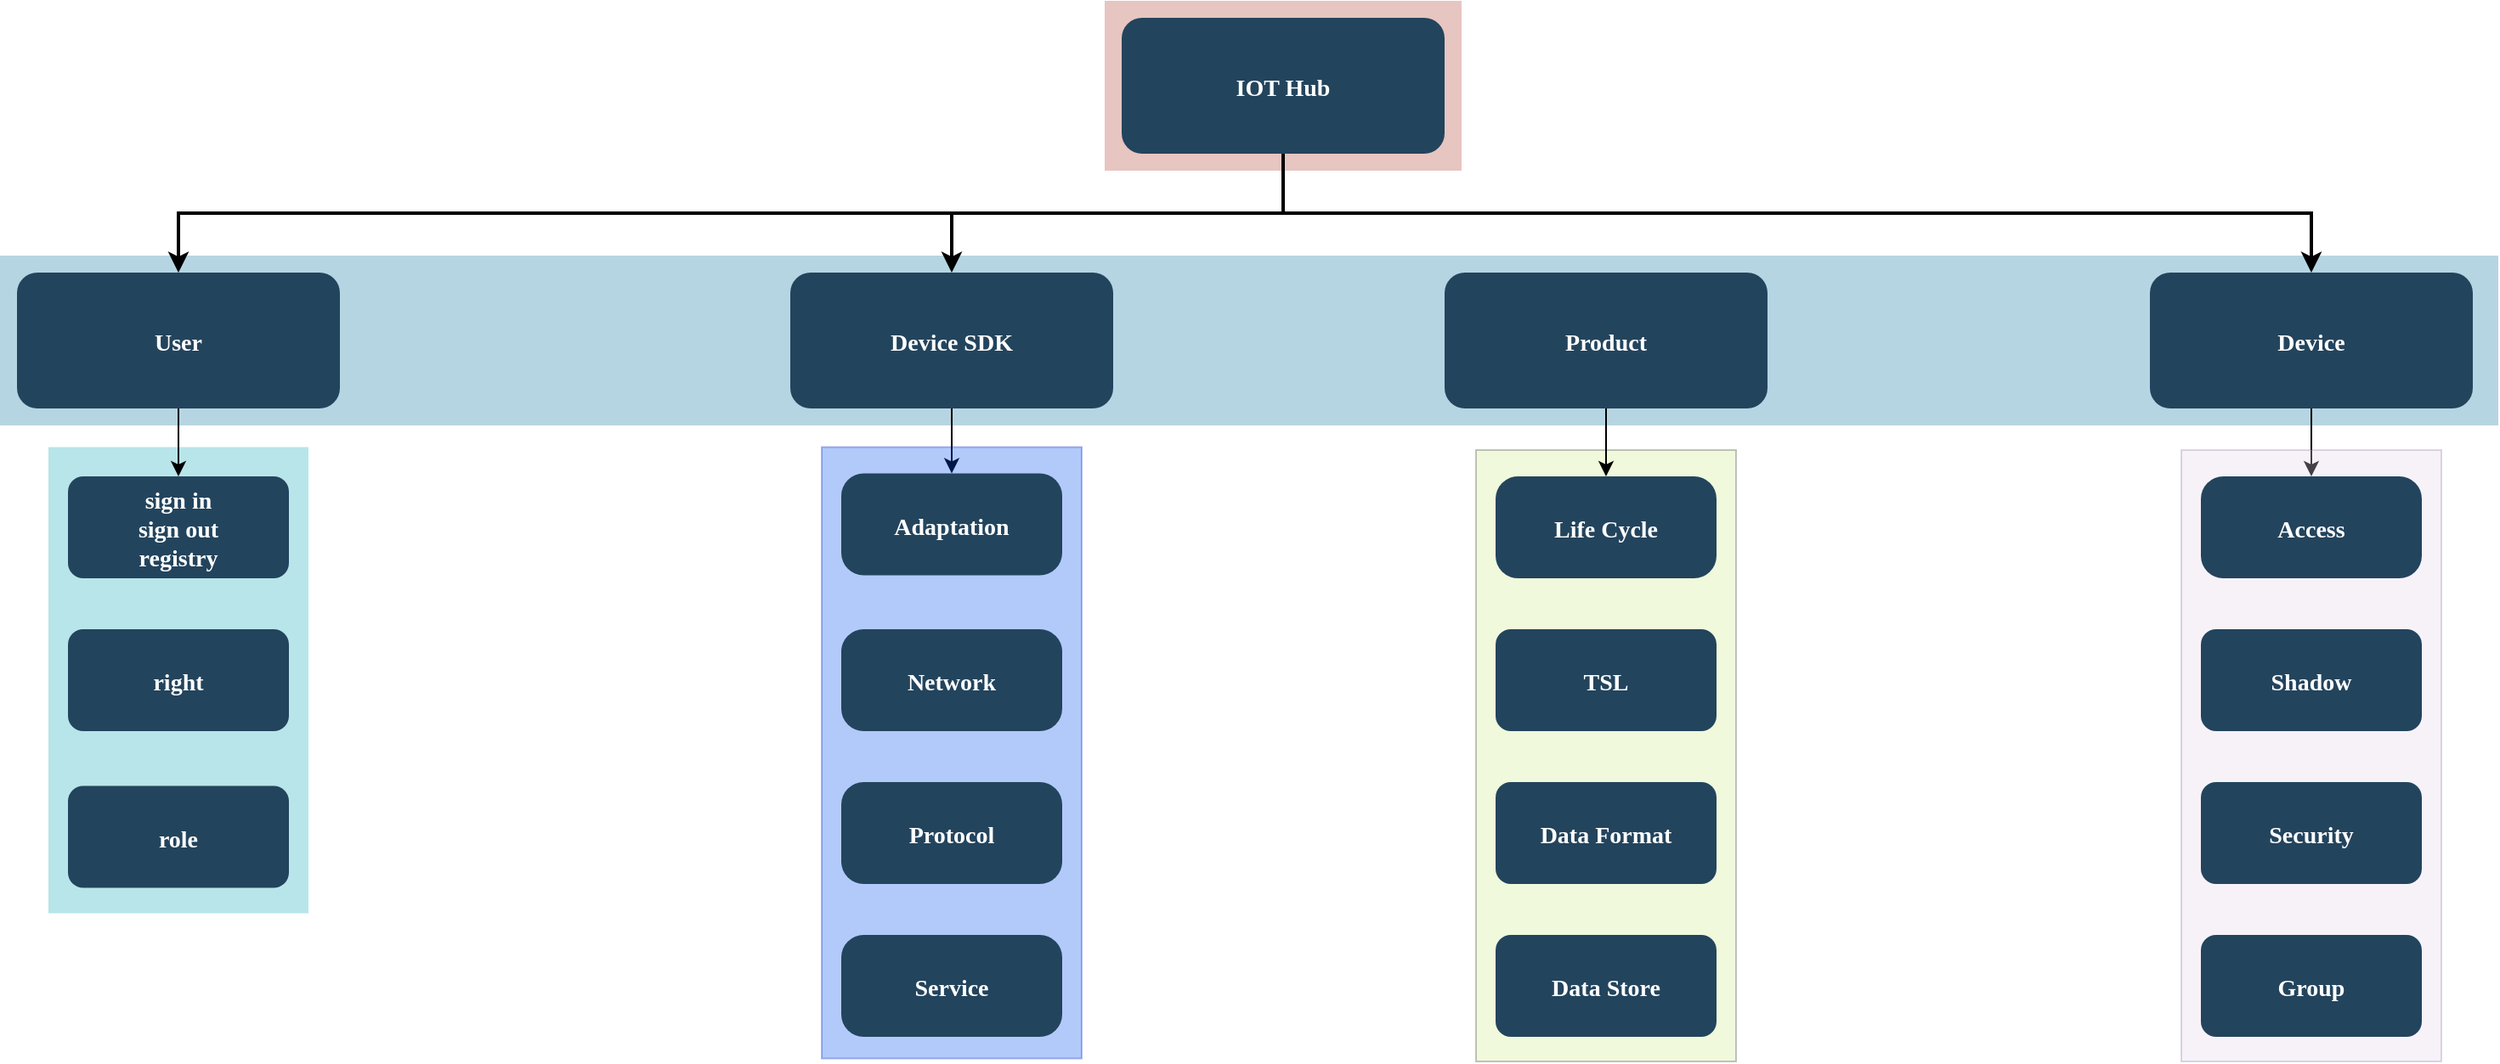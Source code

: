 <mxfile version="14.0.3" type="github">
  <diagram name="Page-1" id="2c0d36ab-eaac-3732-788b-9136903baeff">
    <mxGraphModel dx="1426" dy="713" grid="1" gridSize="10" guides="1" tooltips="1" connect="1" arrows="1" fold="1" page="1" pageScale="1.5" pageWidth="1169" pageHeight="827" background="#ffffff" math="0" shadow="0">
      <root>
        <mxCell id="0" />
        <mxCell id="1" parent="0" />
        <mxCell id="ZKz33Qd9J1jhkxHCTyg4-144" value="" style="fillColor=#cdeb8b;opacity=30;strokeColor=#36393d;" parent="1" vertex="1">
          <mxGeometry x="965.5" y="440" width="153" height="360" as="geometry" />
        </mxCell>
        <mxCell id="123" value="" style="fillColor=#AE4132;strokeColor=none;opacity=30;" parent="1" vertex="1">
          <mxGeometry x="747" y="175.5" width="210" height="100.0" as="geometry" />
        </mxCell>
        <mxCell id="122" value="" style="fillColor=#10739E;strokeColor=none;opacity=30;" parent="1" vertex="1">
          <mxGeometry x="97" y="325.5" width="1470" height="100.0" as="geometry" />
        </mxCell>
        <mxCell id="108" value="" style="fillColor=#12AAB5;strokeColor=none;opacity=30;" parent="1" vertex="1">
          <mxGeometry x="125.5" y="438.25" width="153" height="274.5" as="geometry" />
        </mxCell>
        <mxCell id="2" value="IOT Hub" style="rounded=1;fillColor=#23445D;gradientColor=none;strokeColor=none;fontColor=#FFFFFF;fontStyle=1;fontFamily=Tahoma;fontSize=14" parent="1" vertex="1">
          <mxGeometry x="757" y="185.5" width="190" height="80" as="geometry" />
        </mxCell>
        <mxCell id="ZKz33Qd9J1jhkxHCTyg4-154" value="" style="edgeStyle=orthogonalEdgeStyle;rounded=0;orthogonalLoop=1;jettySize=auto;html=1;" parent="1" source="4" target="ZKz33Qd9J1jhkxHCTyg4-150" edge="1">
          <mxGeometry relative="1" as="geometry" />
        </mxCell>
        <mxCell id="4" value="Device" style="rounded=1;fillColor=#23445D;gradientColor=none;strokeColor=none;fontColor=#FFFFFF;fontStyle=1;fontFamily=Tahoma;fontSize=14" parent="1" vertex="1">
          <mxGeometry x="1362.0" y="335.5" width="190" height="80" as="geometry" />
        </mxCell>
        <mxCell id="9" value="" style="edgeStyle=elbowEdgeStyle;elbow=vertical;strokeWidth=2;rounded=0" parent="1" source="2" target="4" edge="1">
          <mxGeometry x="337" y="215.5" width="100" height="100" as="geometry">
            <mxPoint x="337" y="315.5" as="sourcePoint" />
            <mxPoint x="437" y="215.5" as="targetPoint" />
          </mxGeometry>
        </mxCell>
        <mxCell id="ZKz33Qd9J1jhkxHCTyg4-148" value="" style="edgeStyle=orthogonalEdgeStyle;rounded=0;orthogonalLoop=1;jettySize=auto;html=1;" parent="1" source="10" target="41" edge="1">
          <mxGeometry relative="1" as="geometry" />
        </mxCell>
        <mxCell id="10" value="Product" style="rounded=1;fillColor=#23445D;gradientColor=none;strokeColor=none;fontColor=#FFFFFF;fontStyle=1;fontFamily=Tahoma;fontSize=14" parent="1" vertex="1">
          <mxGeometry x="947" y="335.5" width="190" height="80" as="geometry" />
        </mxCell>
        <mxCell id="ZKz33Qd9J1jhkxHCTyg4-160" value="" style="edgeStyle=orthogonalEdgeStyle;rounded=0;orthogonalLoop=1;jettySize=auto;html=1;" parent="1" source="12" target="ZKz33Qd9J1jhkxHCTyg4-156" edge="1">
          <mxGeometry relative="1" as="geometry" />
        </mxCell>
        <mxCell id="12" value="Device SDK" style="rounded=1;fillColor=#23445D;gradientColor=none;strokeColor=none;fontColor=#FFFFFF;fontStyle=1;fontFamily=Tahoma;fontSize=14" parent="1" vertex="1">
          <mxGeometry x="562.0" y="335.5" width="190" height="80" as="geometry" />
        </mxCell>
        <mxCell id="ZKz33Qd9J1jhkxHCTyg4-147" value="" style="edgeStyle=orthogonalEdgeStyle;rounded=0;orthogonalLoop=1;jettySize=auto;html=1;" parent="1" source="13" target="14" edge="1">
          <mxGeometry relative="1" as="geometry" />
        </mxCell>
        <mxCell id="13" value="User" style="rounded=1;fillColor=#23445D;gradientColor=none;strokeColor=none;fontColor=#FFFFFF;fontStyle=1;fontFamily=Tahoma;fontSize=14" parent="1" vertex="1">
          <mxGeometry x="107" y="335.5" width="190" height="80" as="geometry" />
        </mxCell>
        <mxCell id="14" value="sign in&#xa;sign out&#xa;registry" style="rounded=1;fillColor=#23445D;gradientColor=none;strokeColor=none;fontColor=#FFFFFF;fontStyle=1;fontFamily=Tahoma;fontSize=14" parent="1" vertex="1">
          <mxGeometry x="137" y="455.5" width="130" height="60" as="geometry" />
        </mxCell>
        <mxCell id="15" value="right" style="rounded=1;fillColor=#23445D;gradientColor=none;strokeColor=none;fontColor=#FFFFFF;fontStyle=1;fontFamily=Tahoma;fontSize=14" parent="1" vertex="1">
          <mxGeometry x="137" y="545.5" width="130" height="60" as="geometry" />
        </mxCell>
        <mxCell id="41" value="Life Cycle" style="rounded=1;fillColor=#23445D;gradientColor=none;strokeColor=none;fontColor=#FFFFFF;fontStyle=1;fontFamily=Tahoma;fontSize=14;arcSize=22;" parent="1" vertex="1">
          <mxGeometry x="977" y="455.5" width="130" height="60" as="geometry" />
        </mxCell>
        <mxCell id="42" value="TSL" style="rounded=1;fillColor=#23445D;gradientColor=none;strokeColor=none;fontColor=#FFFFFF;fontStyle=1;fontFamily=Tahoma;fontSize=14" parent="1" vertex="1">
          <mxGeometry x="977" y="545.5" width="130" height="60" as="geometry" />
        </mxCell>
        <mxCell id="43" value="Data Format" style="rounded=1;fillColor=#23445D;gradientColor=none;strokeColor=none;fontColor=#FFFFFF;fontStyle=1;fontFamily=Tahoma;fontSize=14" parent="1" vertex="1">
          <mxGeometry x="977" y="635.5" width="130" height="60" as="geometry" />
        </mxCell>
        <mxCell id="59" value="" style="edgeStyle=elbowEdgeStyle;elbow=vertical;strokeWidth=2;rounded=0" parent="1" source="2" target="12" edge="1">
          <mxGeometry x="347" y="225.5" width="100" height="100" as="geometry">
            <mxPoint x="862.0" y="275.5" as="sourcePoint" />
            <mxPoint x="1467.0" y="345.5" as="targetPoint" />
          </mxGeometry>
        </mxCell>
        <mxCell id="61" value="" style="edgeStyle=elbowEdgeStyle;elbow=vertical;strokeWidth=2;rounded=0" parent="1" source="2" target="13" edge="1">
          <mxGeometry x="-23" y="135.5" width="100" height="100" as="geometry">
            <mxPoint x="-23" y="235.5" as="sourcePoint" />
            <mxPoint x="77" y="135.5" as="targetPoint" />
          </mxGeometry>
        </mxCell>
        <mxCell id="ZKz33Qd9J1jhkxHCTyg4-129" value="role" style="rounded=1;fillColor=#23445D;gradientColor=none;strokeColor=none;fontColor=#FFFFFF;fontStyle=1;fontFamily=Tahoma;fontSize=14" parent="1" vertex="1">
          <mxGeometry x="137" y="637.75" width="130" height="60" as="geometry" />
        </mxCell>
        <mxCell id="ZKz33Qd9J1jhkxHCTyg4-140" value="Data Store" style="rounded=1;fillColor=#23445D;gradientColor=none;strokeColor=none;fontColor=#FFFFFF;fontStyle=1;fontFamily=Tahoma;fontSize=14" parent="1" vertex="1">
          <mxGeometry x="977" y="725.5" width="130" height="60" as="geometry" />
        </mxCell>
        <mxCell id="ZKz33Qd9J1jhkxHCTyg4-149" value="" style="fillColor=#e1d5e7;opacity=30;strokeColor=#9673a6;" parent="1" vertex="1">
          <mxGeometry x="1380.5" y="440" width="153" height="360" as="geometry" />
        </mxCell>
        <mxCell id="ZKz33Qd9J1jhkxHCTyg4-150" value="Access" style="rounded=1;fillColor=#23445D;gradientColor=none;strokeColor=none;fontColor=#FFFFFF;fontStyle=1;fontFamily=Tahoma;fontSize=14;arcSize=22;" parent="1" vertex="1">
          <mxGeometry x="1392" y="455.5" width="130" height="60" as="geometry" />
        </mxCell>
        <mxCell id="ZKz33Qd9J1jhkxHCTyg4-151" value="Shadow" style="rounded=1;fillColor=#23445D;gradientColor=none;strokeColor=none;fontColor=#FFFFFF;fontStyle=1;fontFamily=Tahoma;fontSize=14" parent="1" vertex="1">
          <mxGeometry x="1392" y="545.5" width="130" height="60" as="geometry" />
        </mxCell>
        <mxCell id="ZKz33Qd9J1jhkxHCTyg4-155" value="" style="fillColor=#0050ef;opacity=30;strokeColor=#001DBC;fontColor=#ffffff;" parent="1" vertex="1">
          <mxGeometry x="580.5" y="438.25" width="153" height="360" as="geometry" />
        </mxCell>
        <mxCell id="ZKz33Qd9J1jhkxHCTyg4-156" value="Adaptation" style="rounded=1;fillColor=#23445D;gradientColor=none;strokeColor=none;fontColor=#FFFFFF;fontStyle=1;fontFamily=Tahoma;fontSize=14;arcSize=22;" parent="1" vertex="1">
          <mxGeometry x="592" y="453.75" width="130" height="60" as="geometry" />
        </mxCell>
        <mxCell id="ZKz33Qd9J1jhkxHCTyg4-161" value="Network" style="rounded=1;fillColor=#23445D;gradientColor=none;strokeColor=none;fontColor=#FFFFFF;fontStyle=1;fontFamily=Tahoma;fontSize=14;arcSize=22;" parent="1" vertex="1">
          <mxGeometry x="592" y="545.5" width="130" height="60" as="geometry" />
        </mxCell>
        <mxCell id="ZKz33Qd9J1jhkxHCTyg4-162" value="Protocol" style="rounded=1;fillColor=#23445D;gradientColor=none;strokeColor=none;fontColor=#FFFFFF;fontStyle=1;fontFamily=Tahoma;fontSize=14;arcSize=22;" parent="1" vertex="1">
          <mxGeometry x="592" y="635.5" width="130" height="60" as="geometry" />
        </mxCell>
        <mxCell id="ZKz33Qd9J1jhkxHCTyg4-163" value="Service" style="rounded=1;fillColor=#23445D;gradientColor=none;strokeColor=none;fontColor=#FFFFFF;fontStyle=1;fontFamily=Tahoma;fontSize=14;arcSize=22;" parent="1" vertex="1">
          <mxGeometry x="592" y="725.5" width="130" height="60" as="geometry" />
        </mxCell>
        <mxCell id="ZKz33Qd9J1jhkxHCTyg4-164" value="Security" style="rounded=1;fillColor=#23445D;gradientColor=none;strokeColor=none;fontColor=#FFFFFF;fontStyle=1;fontFamily=Tahoma;fontSize=14" parent="1" vertex="1">
          <mxGeometry x="1392" y="635.5" width="130" height="60" as="geometry" />
        </mxCell>
        <mxCell id="ZKz33Qd9J1jhkxHCTyg4-165" value="Group" style="rounded=1;fillColor=#23445D;gradientColor=none;strokeColor=none;fontColor=#FFFFFF;fontStyle=1;fontFamily=Tahoma;fontSize=14" parent="1" vertex="1">
          <mxGeometry x="1392" y="725.5" width="130" height="60" as="geometry" />
        </mxCell>
      </root>
    </mxGraphModel>
  </diagram>
</mxfile>
